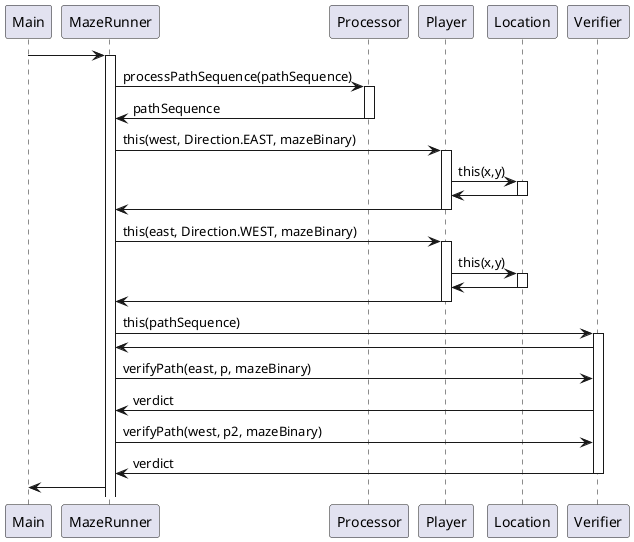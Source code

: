 @startuml

Main -> MazeRunner:
activate MazeRunner
MazeRunner -> Processor: processPathSequence(pathSequence)
activate Processor
Processor -> MazeRunner: pathSequence
deactivate Processor

MazeRunner -> Player: this(west, Direction.EAST, mazeBinary)
activate Player
Player -> Location: this(x,y)
activate Location
Location -> Player:
deactivate Location
Player -> MazeRunner:
deactivate Player

MazeRunner -> Player: this(east, Direction.WEST, mazeBinary)
activate Player
Player -> Location: this(x,y)
activate Location
Location -> Player:
deactivate Location
Player -> MazeRunner:
deactivate Player

MazeRunner -> Verifier: this(pathSequence)
activate Verifier
Verifier -> MazeRunner:
MazeRunner -> Verifier: verifyPath(east, p, mazeBinary)
Verifier -> MazeRunner: verdict
MazeRunner -> Verifier: verifyPath(west, p2, mazeBinary)
Verifier -> MazeRunner: verdict
deactivate Verifier
MazeRunner -> Main:

@enduml
